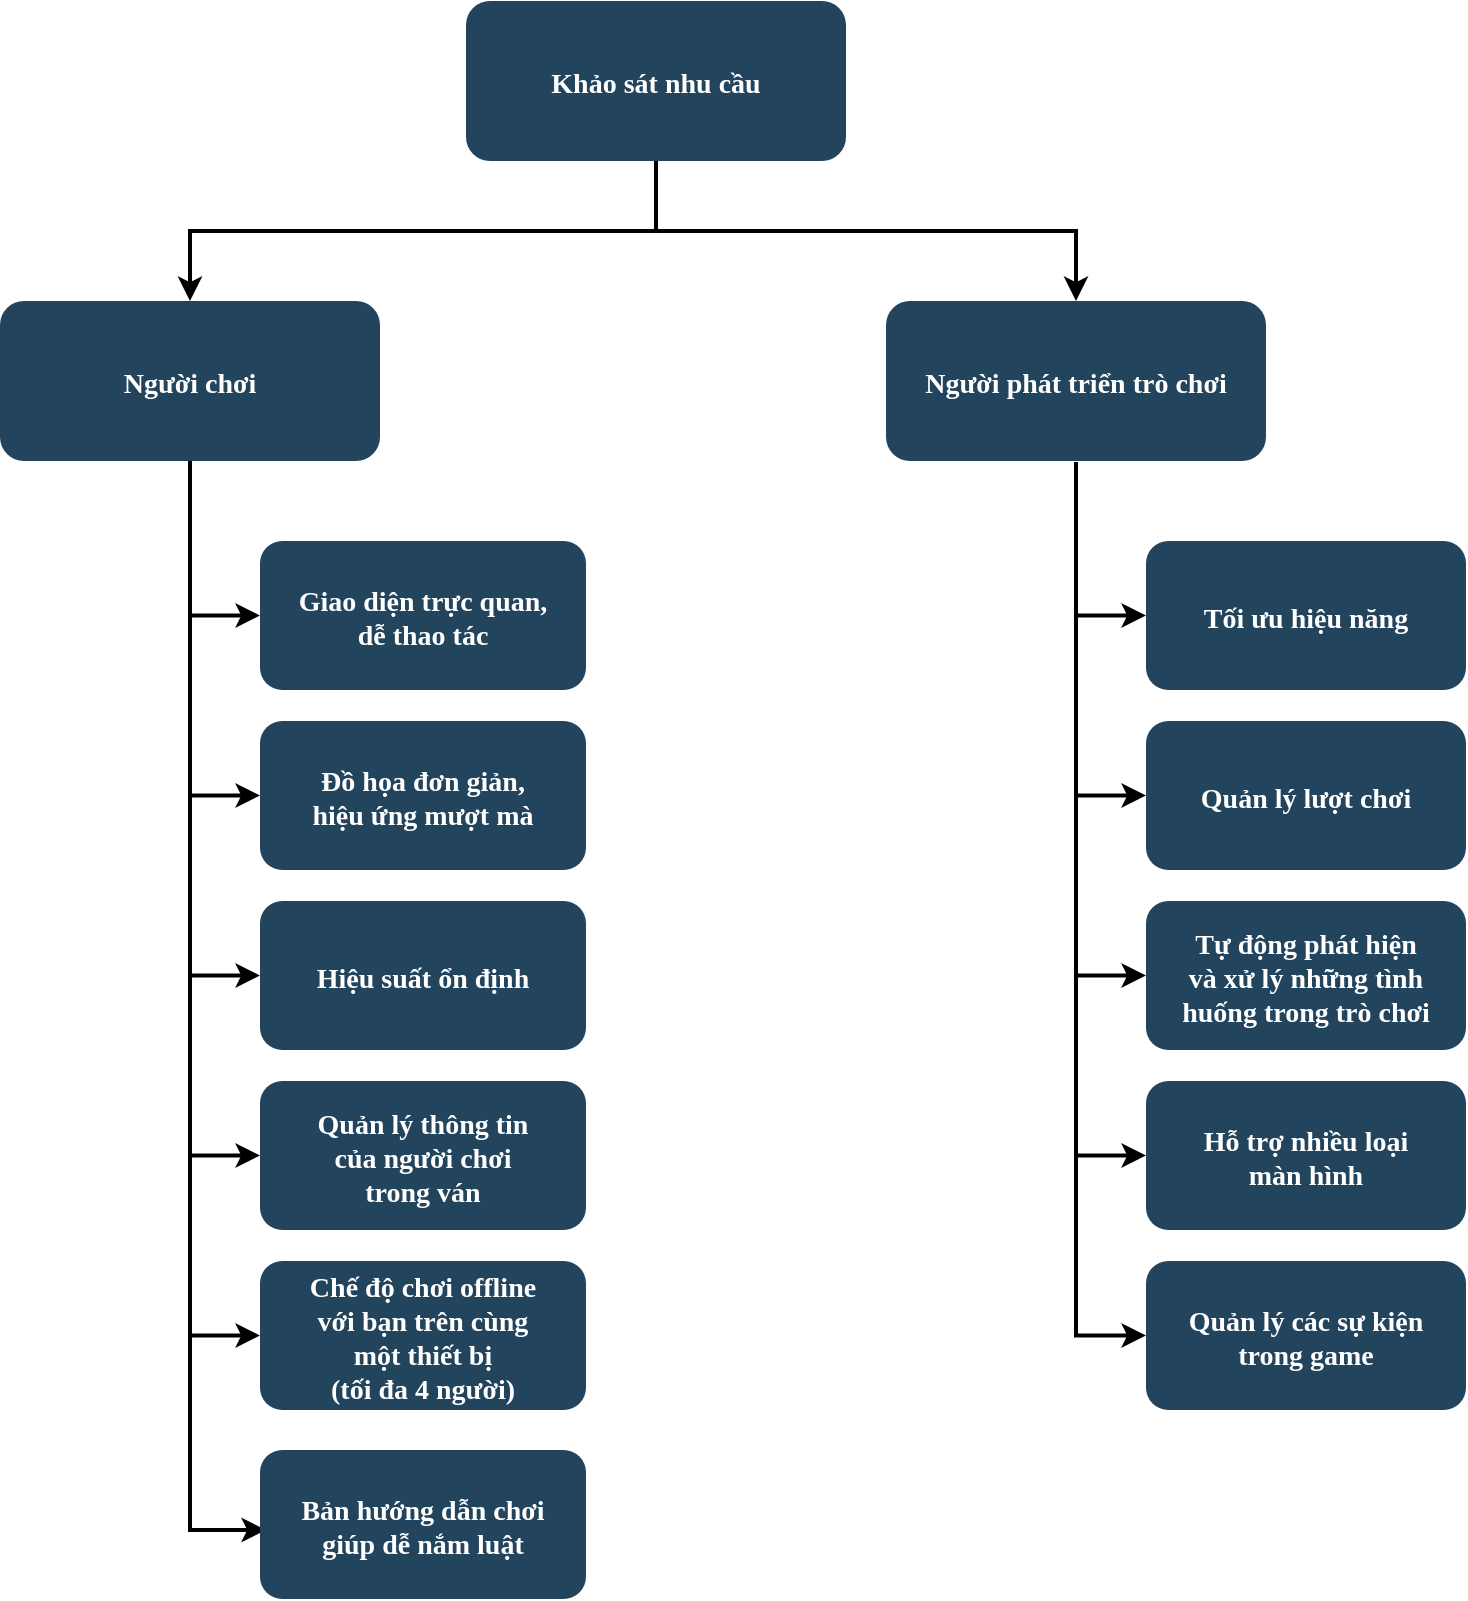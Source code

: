<mxfile version="26.1.0">
  <diagram name="Page-1" id="2c0d36ab-eaac-3732-788b-9136903baeff">
    <mxGraphModel dx="1258" dy="664" grid="1" gridSize="10" guides="1" tooltips="1" connect="1" arrows="1" fold="1" page="1" pageScale="1.5" pageWidth="1169" pageHeight="827" background="none" math="0" shadow="0">
      <root>
        <mxCell id="0" />
        <mxCell id="1" parent="0" />
        <mxCell id="2" value="Khảo sát nhu cầu" style="rounded=1;fillColor=#23445D;gradientColor=none;strokeColor=none;fontColor=#FFFFFF;fontStyle=1;fontFamily=Tahoma;fontSize=14" parent="1" vertex="1">
          <mxGeometry x="340" y="185.5" width="190" height="80" as="geometry" />
        </mxCell>
        <mxCell id="12" value="Người phát triển trò chơi" style="rounded=1;fillColor=#23445D;gradientColor=none;strokeColor=none;fontColor=#FFFFFF;fontStyle=1;fontFamily=Tahoma;fontSize=14" parent="1" vertex="1">
          <mxGeometry x="550.0" y="335.5" width="190" height="80" as="geometry" />
        </mxCell>
        <mxCell id="13" value="Người chơi" style="rounded=1;fillColor=#23445D;gradientColor=none;strokeColor=none;fontColor=#FFFFFF;fontStyle=1;fontFamily=Tahoma;fontSize=14" parent="1" vertex="1">
          <mxGeometry x="107" y="335.5" width="190" height="80" as="geometry" />
        </mxCell>
        <mxCell id="16" value="Giao diện trực quan,&#xa;dễ thao tác" style="rounded=1;fillColor=#23445D;gradientColor=none;strokeColor=none;fontColor=#FFFFFF;fontStyle=1;fontFamily=Tahoma;fontSize=14" parent="1" vertex="1">
          <mxGeometry x="237" y="455.5" width="163" height="74.5" as="geometry" />
        </mxCell>
        <mxCell id="17" value="Đồ họa đơn giản,&#xa;hiệu ứng mượt mà" style="rounded=1;fillColor=#23445D;gradientColor=none;strokeColor=none;fontColor=#FFFFFF;fontStyle=1;fontFamily=Tahoma;fontSize=14" parent="1" vertex="1">
          <mxGeometry x="237" y="545.5" width="163" height="74.5" as="geometry" />
        </mxCell>
        <mxCell id="18" value="Hiệu suất ổn định" style="rounded=1;fillColor=#23445D;gradientColor=none;strokeColor=none;fontColor=#FFFFFF;fontStyle=1;fontFamily=Tahoma;fontSize=14" parent="1" vertex="1">
          <mxGeometry x="237" y="635.5" width="163" height="74.5" as="geometry" />
        </mxCell>
        <mxCell id="19" value="Quản lý thông tin&#xa;của người chơi&#xa;trong ván" style="rounded=1;fillColor=#23445D;gradientColor=none;strokeColor=none;fontColor=#FFFFFF;fontStyle=1;fontFamily=Tahoma;fontSize=14" parent="1" vertex="1">
          <mxGeometry x="237" y="725.5" width="163" height="74.5" as="geometry" />
        </mxCell>
        <mxCell id="20" value="Chế độ chơi offline&#xa;với bạn trên cùng&#xa;một thiết bị&#xa;(tối đa 4 người)" style="rounded=1;fillColor=#23445D;gradientColor=none;strokeColor=none;fontColor=#FFFFFF;fontStyle=1;fontFamily=Tahoma;fontSize=14" parent="1" vertex="1">
          <mxGeometry x="237" y="815.5" width="163" height="74.5" as="geometry" />
        </mxCell>
        <mxCell id="59" value="" style="edgeStyle=elbowEdgeStyle;elbow=vertical;strokeWidth=2;rounded=0" parent="1" source="2" target="12" edge="1">
          <mxGeometry x="347" y="225.5" width="100" height="100" as="geometry">
            <mxPoint x="862.0" y="275.5" as="sourcePoint" />
            <mxPoint x="1467.0" y="345.5" as="targetPoint" />
          </mxGeometry>
        </mxCell>
        <mxCell id="61" value="" style="edgeStyle=elbowEdgeStyle;elbow=vertical;strokeWidth=2;rounded=0" parent="1" source="2" target="13" edge="1">
          <mxGeometry x="-23" y="135.5" width="100" height="100" as="geometry">
            <mxPoint x="-23" y="235.5" as="sourcePoint" />
            <mxPoint x="77" y="135.5" as="targetPoint" />
          </mxGeometry>
        </mxCell>
        <mxCell id="64" value="" style="edgeStyle=elbowEdgeStyle;elbow=horizontal;strokeWidth=2;rounded=0" parent="1" source="13" target="16" edge="1">
          <mxGeometry x="-23" y="135.5" width="100" height="100" as="geometry">
            <mxPoint x="-23" y="235.5" as="sourcePoint" />
            <mxPoint x="77" y="135.5" as="targetPoint" />
            <Array as="points">
              <mxPoint x="202" y="435.5" />
            </Array>
          </mxGeometry>
        </mxCell>
        <mxCell id="65" value="" style="edgeStyle=elbowEdgeStyle;elbow=horizontal;strokeWidth=2;rounded=0" parent="1" source="13" target="17" edge="1">
          <mxGeometry x="-23" y="135.5" width="100" height="100" as="geometry">
            <mxPoint x="-23" y="235.5" as="sourcePoint" />
            <mxPoint x="77" y="135.5" as="targetPoint" />
            <Array as="points">
              <mxPoint x="202" y="475.5" />
            </Array>
          </mxGeometry>
        </mxCell>
        <mxCell id="66" value="" style="edgeStyle=elbowEdgeStyle;elbow=horizontal;strokeWidth=2;rounded=0" parent="1" source="13" target="18" edge="1">
          <mxGeometry x="-23" y="135.5" width="100" height="100" as="geometry">
            <mxPoint x="-23" y="235.5" as="sourcePoint" />
            <mxPoint x="77" y="135.5" as="targetPoint" />
            <Array as="points">
              <mxPoint x="202" y="525.5" />
            </Array>
          </mxGeometry>
        </mxCell>
        <mxCell id="67" value="" style="edgeStyle=elbowEdgeStyle;elbow=horizontal;strokeWidth=2;rounded=0" parent="1" source="13" target="19" edge="1">
          <mxGeometry x="-23" y="135.5" width="100" height="100" as="geometry">
            <mxPoint x="-23" y="235.5" as="sourcePoint" />
            <mxPoint x="77" y="135.5" as="targetPoint" />
            <Array as="points">
              <mxPoint x="202" y="575.5" />
            </Array>
          </mxGeometry>
        </mxCell>
        <mxCell id="68" value="" style="edgeStyle=elbowEdgeStyle;elbow=horizontal;strokeWidth=2;rounded=0" parent="1" source="13" target="20" edge="1">
          <mxGeometry x="-23" y="135.5" width="100" height="100" as="geometry">
            <mxPoint x="-23" y="235.5" as="sourcePoint" />
            <mxPoint x="77" y="135.5" as="targetPoint" />
            <Array as="points">
              <mxPoint x="202" y="615.5" />
            </Array>
          </mxGeometry>
        </mxCell>
        <mxCell id="8In3TVQmmf2JAVT_8RJv-127" value="Tối ưu hiệu năng" style="rounded=1;fillColor=#23445D;gradientColor=none;strokeColor=none;fontColor=#FFFFFF;fontStyle=1;fontFamily=Tahoma;fontSize=14" parent="1" vertex="1">
          <mxGeometry x="680" y="455.5" width="160" height="74.5" as="geometry" />
        </mxCell>
        <mxCell id="8In3TVQmmf2JAVT_8RJv-128" value="Quản lý lượt chơi" style="rounded=1;fillColor=#23445D;gradientColor=none;strokeColor=none;fontColor=#FFFFFF;fontStyle=1;fontFamily=Tahoma;fontSize=14" parent="1" vertex="1">
          <mxGeometry x="680" y="545.5" width="160" height="74.5" as="geometry" />
        </mxCell>
        <mxCell id="8In3TVQmmf2JAVT_8RJv-129" value="Tự động phát hiện&#xa;và xử lý những tình&#xa;huống trong trò chơi" style="rounded=1;fillColor=#23445D;gradientColor=none;strokeColor=none;fontColor=#FFFFFF;fontStyle=1;fontFamily=Tahoma;fontSize=14" parent="1" vertex="1">
          <mxGeometry x="680" y="635.5" width="160" height="74.5" as="geometry" />
        </mxCell>
        <mxCell id="8In3TVQmmf2JAVT_8RJv-130" value="Hỗ trợ nhiều loại&#xa;màn hình" style="rounded=1;fillColor=#23445D;gradientColor=none;strokeColor=none;fontColor=#FFFFFF;fontStyle=1;fontFamily=Tahoma;fontSize=14" parent="1" vertex="1">
          <mxGeometry x="680" y="725.5" width="160" height="74.5" as="geometry" />
        </mxCell>
        <mxCell id="8In3TVQmmf2JAVT_8RJv-131" value="Quản lý các sự kiện&#xa;trong game" style="rounded=1;fillColor=#23445D;gradientColor=none;strokeColor=none;fontColor=#FFFFFF;fontStyle=1;fontFamily=Tahoma;fontSize=14" parent="1" vertex="1">
          <mxGeometry x="680" y="815.5" width="160" height="74.5" as="geometry" />
        </mxCell>
        <mxCell id="8In3TVQmmf2JAVT_8RJv-133" value="" style="edgeStyle=elbowEdgeStyle;elbow=horizontal;strokeWidth=2;rounded=0" parent="1" target="8In3TVQmmf2JAVT_8RJv-127" edge="1">
          <mxGeometry x="-23" y="135.5" width="100" height="100" as="geometry">
            <mxPoint x="645" y="416" as="sourcePoint" />
            <mxPoint x="520" y="135.5" as="targetPoint" />
            <Array as="points">
              <mxPoint x="645" y="435.5" />
            </Array>
          </mxGeometry>
        </mxCell>
        <mxCell id="8In3TVQmmf2JAVT_8RJv-134" value="" style="edgeStyle=elbowEdgeStyle;elbow=horizontal;strokeWidth=2;rounded=0" parent="1" target="8In3TVQmmf2JAVT_8RJv-128" edge="1">
          <mxGeometry x="-23" y="135.5" width="100" height="100" as="geometry">
            <mxPoint x="645" y="416" as="sourcePoint" />
            <mxPoint x="520" y="135.5" as="targetPoint" />
            <Array as="points">
              <mxPoint x="645" y="475.5" />
            </Array>
          </mxGeometry>
        </mxCell>
        <mxCell id="8In3TVQmmf2JAVT_8RJv-135" value="" style="edgeStyle=elbowEdgeStyle;elbow=horizontal;strokeWidth=2;rounded=0" parent="1" target="8In3TVQmmf2JAVT_8RJv-129" edge="1">
          <mxGeometry x="-23" y="135.5" width="100" height="100" as="geometry">
            <mxPoint x="645" y="416" as="sourcePoint" />
            <mxPoint x="520" y="135.5" as="targetPoint" />
            <Array as="points">
              <mxPoint x="645" y="525.5" />
            </Array>
          </mxGeometry>
        </mxCell>
        <mxCell id="8In3TVQmmf2JAVT_8RJv-136" value="" style="edgeStyle=elbowEdgeStyle;elbow=horizontal;strokeWidth=2;rounded=0" parent="1" target="8In3TVQmmf2JAVT_8RJv-130" edge="1">
          <mxGeometry x="-23" y="135.5" width="100" height="100" as="geometry">
            <mxPoint x="645" y="416" as="sourcePoint" />
            <mxPoint x="520" y="135.5" as="targetPoint" />
            <Array as="points">
              <mxPoint x="645" y="575.5" />
            </Array>
          </mxGeometry>
        </mxCell>
        <mxCell id="8In3TVQmmf2JAVT_8RJv-137" value="" style="edgeStyle=elbowEdgeStyle;elbow=horizontal;strokeWidth=2;rounded=0" parent="1" target="8In3TVQmmf2JAVT_8RJv-131" edge="1">
          <mxGeometry x="-23" y="135.5" width="100" height="100" as="geometry">
            <mxPoint x="645" y="416" as="sourcePoint" />
            <mxPoint x="520" y="135.5" as="targetPoint" />
            <Array as="points">
              <mxPoint x="645" y="615.5" />
            </Array>
          </mxGeometry>
        </mxCell>
        <mxCell id="P5IVblTLf14DXmmRBpPs-68" value="" style="edgeStyle=elbowEdgeStyle;elbow=horizontal;strokeWidth=2;rounded=0" edge="1" parent="1">
          <mxGeometry x="-23" y="135.5" width="100" height="100" as="geometry">
            <mxPoint x="202" y="440" as="sourcePoint" />
            <mxPoint x="240" y="950" as="targetPoint" />
            <Array as="points">
              <mxPoint x="202" y="914" />
            </Array>
          </mxGeometry>
        </mxCell>
        <mxCell id="P5IVblTLf14DXmmRBpPs-69" value="Bản hướng dẫn chơi&#xa;giúp dễ nắm luật" style="rounded=1;fillColor=#23445D;gradientColor=none;strokeColor=none;fontColor=#FFFFFF;fontStyle=1;fontFamily=Tahoma;fontSize=14" vertex="1" parent="1">
          <mxGeometry x="237" y="910" width="163" height="74.5" as="geometry" />
        </mxCell>
      </root>
    </mxGraphModel>
  </diagram>
</mxfile>
